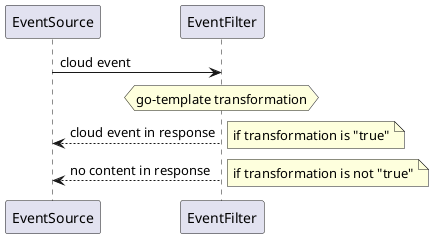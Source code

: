 @startuml filters
EventSource -> EventFilter: cloud event
hnote over EventFilter : go-template transformation
EventFilter --> EventSource:  cloud event in response
note right: if transformation is "true"

EventFilter --> EventSource:  no content in response
note right: if transformation is not "true"

@enduml